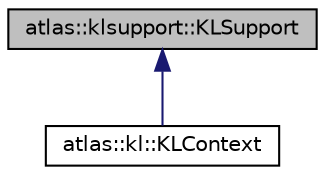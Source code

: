 digraph "atlas::klsupport::KLSupport"
{
  edge [fontname="Helvetica",fontsize="10",labelfontname="Helvetica",labelfontsize="10"];
  node [fontname="Helvetica",fontsize="10",shape=record];
  Node1 [label="atlas::klsupport::KLSupport",height=0.2,width=0.4,color="black", fillcolor="grey75", style="filled", fontcolor="black"];
  Node1 -> Node2 [dir="back",color="midnightblue",fontsize="10",style="solid",fontname="Helvetica"];
  Node2 [label="atlas::kl::KLContext",height=0.2,width=0.4,color="black", fillcolor="white", style="filled",URL="$classatlas_1_1kl_1_1KLContext.html"];
}
